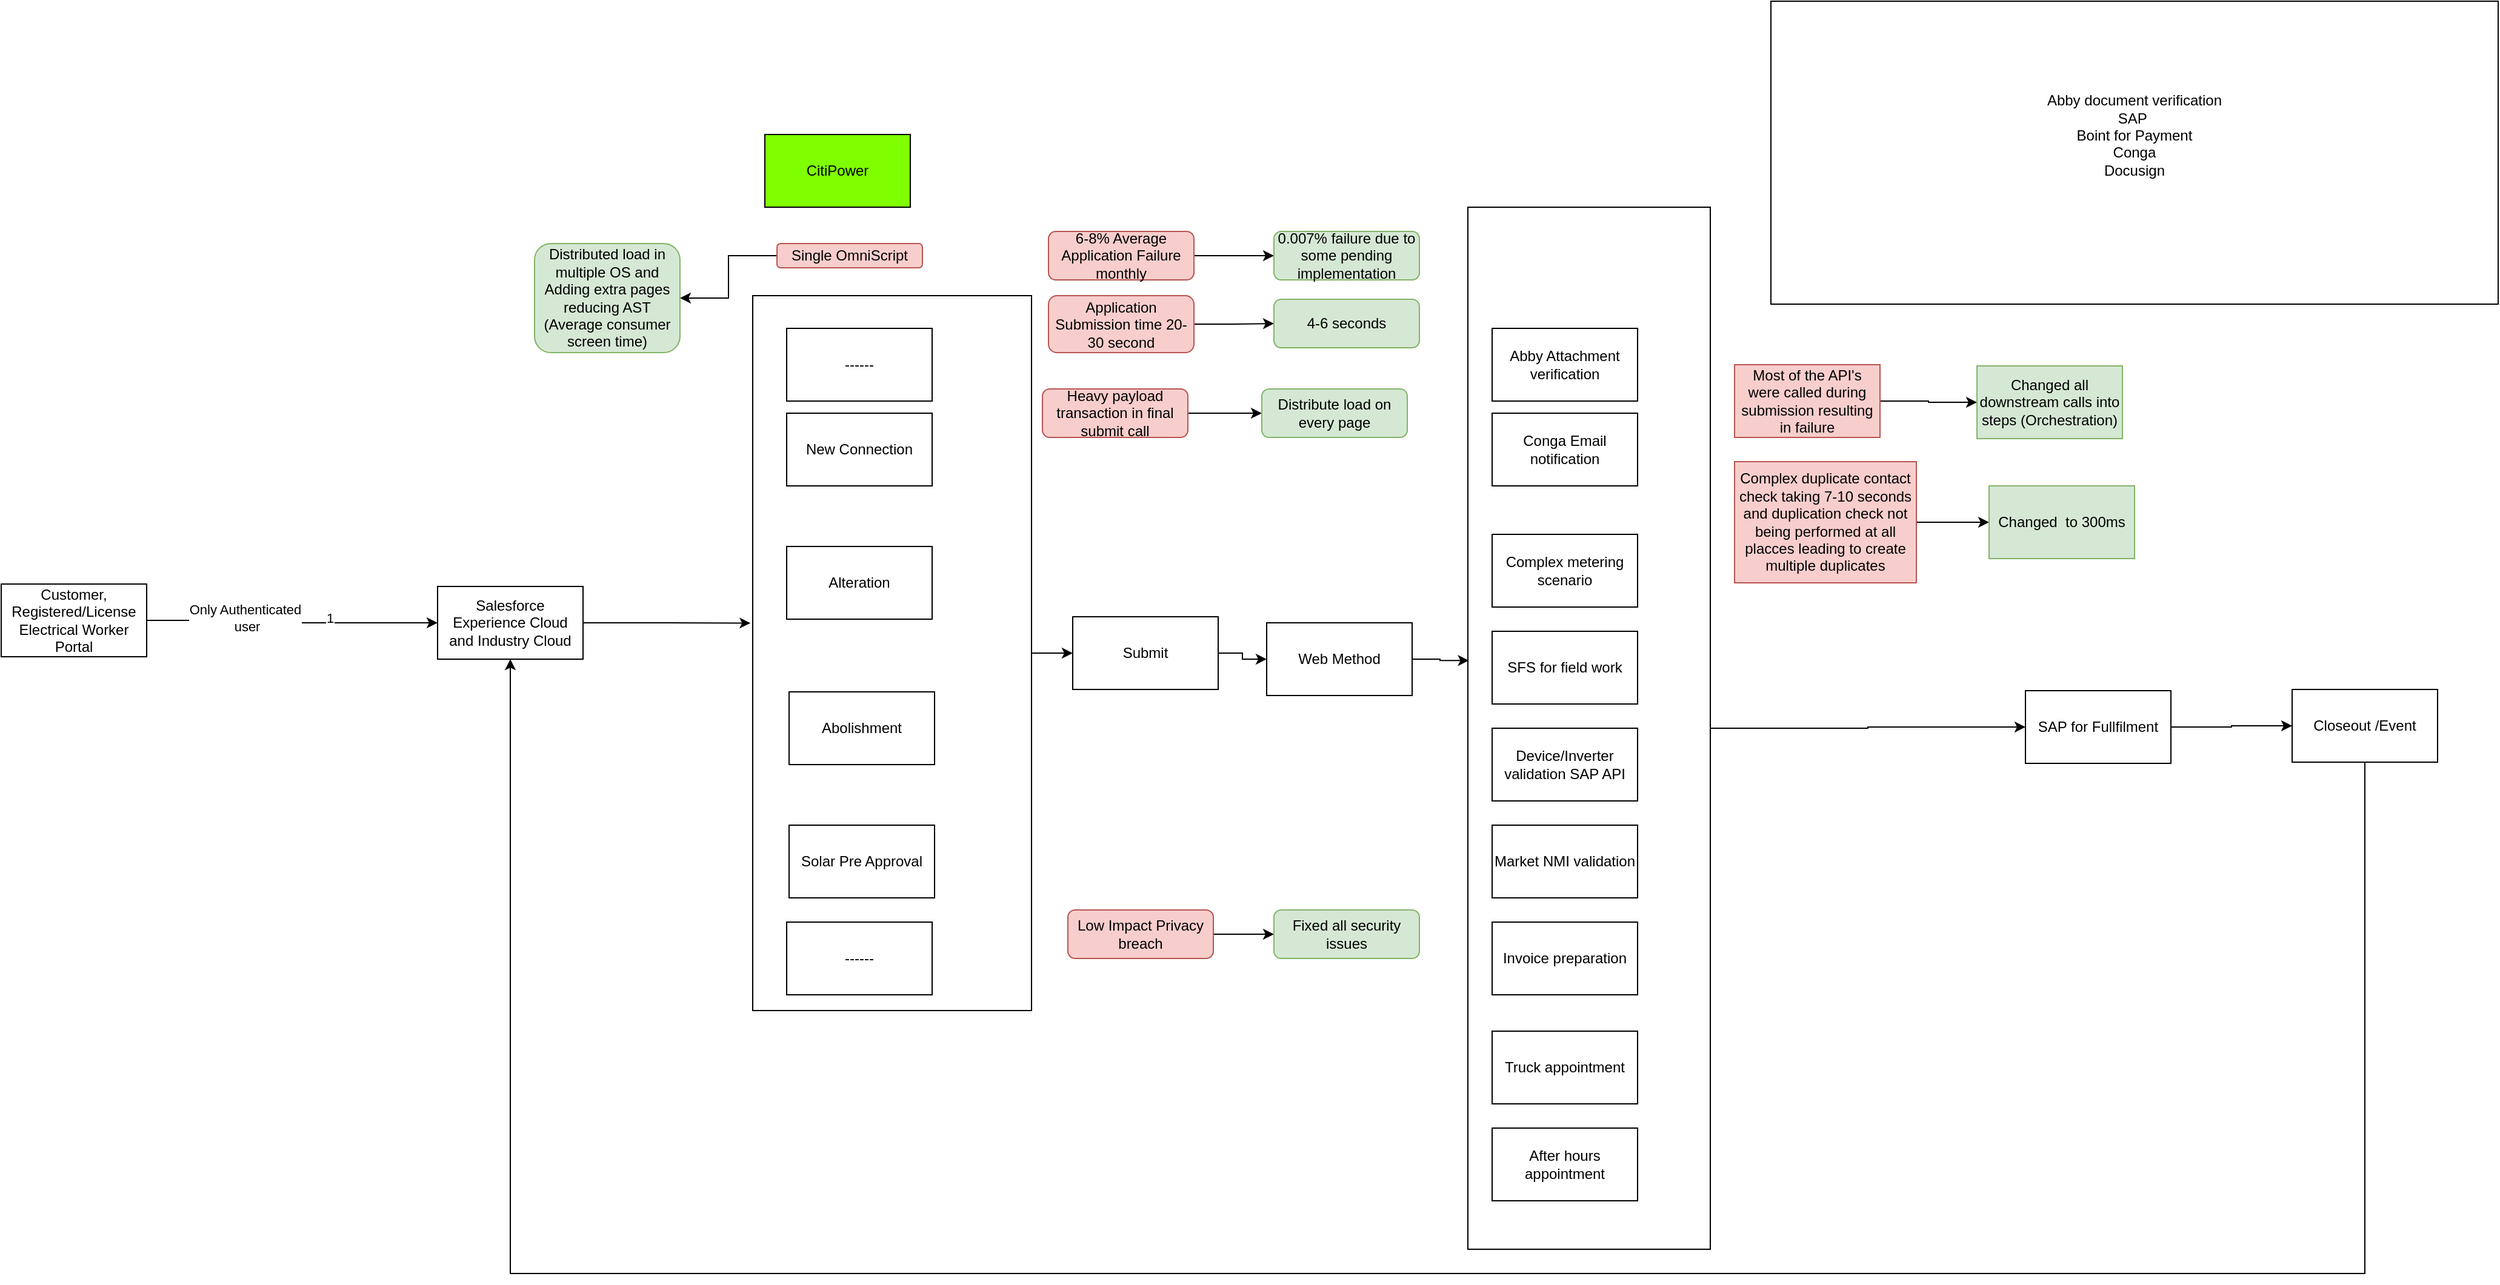 <mxfile version="26.0.10">
  <diagram name="Page-1" id="ainewDnuy-ewS5lKNhwG">
    <mxGraphModel dx="1426" dy="1881" grid="1" gridSize="10" guides="1" tooltips="1" connect="1" arrows="1" fold="1" page="1" pageScale="1" pageWidth="850" pageHeight="1100" math="0" shadow="0">
      <root>
        <mxCell id="0" />
        <mxCell id="1" parent="0" />
        <mxCell id="xhRaF_tMoTgy2h4PzyXJ-1" value="" style="edgeStyle=orthogonalEdgeStyle;rounded=0;orthogonalLoop=1;jettySize=auto;html=1;" parent="1" source="xhRaF_tMoTgy2h4PzyXJ-4" target="xhRaF_tMoTgy2h4PzyXJ-13" edge="1">
          <mxGeometry relative="1" as="geometry" />
        </mxCell>
        <mxCell id="xhRaF_tMoTgy2h4PzyXJ-2" value="Only Authenticated&lt;div&gt;&amp;nbsp;user&lt;/div&gt;" style="edgeLabel;html=1;align=center;verticalAlign=middle;resizable=0;points=[];" parent="xhRaF_tMoTgy2h4PzyXJ-1" vertex="1" connectable="0">
          <mxGeometry x="-0.109" y="2" relative="1" as="geometry">
            <mxPoint x="-27" as="offset" />
          </mxGeometry>
        </mxCell>
        <mxCell id="xhRaF_tMoTgy2h4PzyXJ-3" value="1" style="edgeLabel;html=1;align=center;verticalAlign=middle;resizable=0;points=[];" parent="xhRaF_tMoTgy2h4PzyXJ-1" vertex="1" connectable="0">
          <mxGeometry x="0.264" y="4" relative="1" as="geometry">
            <mxPoint as="offset" />
          </mxGeometry>
        </mxCell>
        <mxCell id="xhRaF_tMoTgy2h4PzyXJ-4" value="Customer, Registered/License Electrical Worker Portal" style="rounded=0;whiteSpace=wrap;html=1;" parent="1" vertex="1">
          <mxGeometry x="30" y="101" width="120" height="60" as="geometry" />
        </mxCell>
        <mxCell id="xhRaF_tMoTgy2h4PzyXJ-13" value="Salesforce Experience Cloud and Industry Cloud" style="rounded=0;whiteSpace=wrap;html=1;" parent="1" vertex="1">
          <mxGeometry x="390" y="103" width="120" height="60" as="geometry" />
        </mxCell>
        <mxCell id="xhRaF_tMoTgy2h4PzyXJ-50" value="Web Method" style="rounded=0;whiteSpace=wrap;html=1;" parent="1" vertex="1">
          <mxGeometry x="1074" y="133" width="120" height="60" as="geometry" />
        </mxCell>
        <mxCell id="xhRaF_tMoTgy2h4PzyXJ-51" value="CitiPower" style="rounded=0;whiteSpace=wrap;html=1;fillColor=light-dark(#80FF00,var(--ge-dark-color, #121212));" parent="1" vertex="1">
          <mxGeometry x="660" y="-270" width="120" height="60" as="geometry" />
        </mxCell>
        <mxCell id="xhRaF_tMoTgy2h4PzyXJ-52" value="Abby document verification&lt;div&gt;SAP&amp;nbsp;&lt;/div&gt;&lt;div&gt;Boint for Payment&lt;/div&gt;&lt;div&gt;Conga&lt;/div&gt;&lt;div&gt;Docusign&lt;/div&gt;&lt;div&gt;&lt;br&gt;&lt;/div&gt;&lt;div&gt;&lt;br&gt;&lt;/div&gt;" style="rounded=0;whiteSpace=wrap;html=1;" parent="1" vertex="1">
          <mxGeometry x="1490" y="-380" width="600" height="250" as="geometry" />
        </mxCell>
        <mxCell id="xhRaF_tMoTgy2h4PzyXJ-54" value="Solar Pre Approval" style="rounded=0;whiteSpace=wrap;html=1;" parent="1" vertex="1">
          <mxGeometry x="680" y="300" width="120" height="60" as="geometry" />
        </mxCell>
        <mxCell id="xhRaF_tMoTgy2h4PzyXJ-55" value="Abolishment" style="rounded=0;whiteSpace=wrap;html=1;" parent="1" vertex="1">
          <mxGeometry x="680" y="190" width="120" height="60" as="geometry" />
        </mxCell>
        <mxCell id="xhRaF_tMoTgy2h4PzyXJ-56" value="Alteration" style="rounded=0;whiteSpace=wrap;html=1;" parent="1" vertex="1">
          <mxGeometry x="678" y="70" width="120" height="60" as="geometry" />
        </mxCell>
        <mxCell id="xhRaF_tMoTgy2h4PzyXJ-57" value="New Connection" style="rounded=0;whiteSpace=wrap;html=1;" parent="1" vertex="1">
          <mxGeometry x="678" y="-40" width="120" height="60" as="geometry" />
        </mxCell>
        <mxCell id="xhRaF_tMoTgy2h4PzyXJ-69" value="" style="edgeStyle=orthogonalEdgeStyle;rounded=0;orthogonalLoop=1;jettySize=auto;html=1;" parent="1" source="xhRaF_tMoTgy2h4PzyXJ-58" target="xhRaF_tMoTgy2h4PzyXJ-68" edge="1">
          <mxGeometry relative="1" as="geometry" />
        </mxCell>
        <mxCell id="xhRaF_tMoTgy2h4PzyXJ-58" value="" style="rounded=0;whiteSpace=wrap;html=1;gradientColor=none;fillColor=none;" parent="1" vertex="1">
          <mxGeometry x="650" y="-137" width="230" height="590" as="geometry" />
        </mxCell>
        <mxCell id="xhRaF_tMoTgy2h4PzyXJ-75" style="edgeStyle=orthogonalEdgeStyle;rounded=0;orthogonalLoop=1;jettySize=auto;html=1;exitX=0;exitY=0.5;exitDx=0;exitDy=0;entryX=1;entryY=0.5;entryDx=0;entryDy=0;" parent="1" source="xhRaF_tMoTgy2h4PzyXJ-60" target="xhRaF_tMoTgy2h4PzyXJ-74" edge="1">
          <mxGeometry relative="1" as="geometry" />
        </mxCell>
        <mxCell id="xhRaF_tMoTgy2h4PzyXJ-60" value="Single OmniScript" style="rounded=1;whiteSpace=wrap;html=1;fillColor=#f8cecc;strokeColor=#b85450;" parent="1" vertex="1">
          <mxGeometry x="670" y="-180" width="120" height="20" as="geometry" />
        </mxCell>
        <mxCell id="xhRaF_tMoTgy2h4PzyXJ-61" style="edgeStyle=orthogonalEdgeStyle;rounded=0;orthogonalLoop=1;jettySize=auto;html=1;exitX=1;exitY=0.5;exitDx=0;exitDy=0;entryX=-0.008;entryY=0.458;entryDx=0;entryDy=0;entryPerimeter=0;" parent="1" source="xhRaF_tMoTgy2h4PzyXJ-13" target="xhRaF_tMoTgy2h4PzyXJ-58" edge="1">
          <mxGeometry relative="1" as="geometry" />
        </mxCell>
        <mxCell id="xhRaF_tMoTgy2h4PzyXJ-62" value="------" style="rounded=0;whiteSpace=wrap;html=1;" parent="1" vertex="1">
          <mxGeometry x="678" y="-110" width="120" height="60" as="geometry" />
        </mxCell>
        <mxCell id="xhRaF_tMoTgy2h4PzyXJ-63" value="------" style="rounded=0;whiteSpace=wrap;html=1;" parent="1" vertex="1">
          <mxGeometry x="678" y="380" width="120" height="60" as="geometry" />
        </mxCell>
        <mxCell id="xhRaF_tMoTgy2h4PzyXJ-81" value="" style="edgeStyle=orthogonalEdgeStyle;rounded=0;orthogonalLoop=1;jettySize=auto;html=1;" parent="1" source="xhRaF_tMoTgy2h4PzyXJ-65" target="xhRaF_tMoTgy2h4PzyXJ-76" edge="1">
          <mxGeometry relative="1" as="geometry" />
        </mxCell>
        <mxCell id="xhRaF_tMoTgy2h4PzyXJ-65" value="6-8% Average Application Failure monthly" style="rounded=1;whiteSpace=wrap;html=1;fillColor=#f8cecc;strokeColor=#b85450;" parent="1" vertex="1">
          <mxGeometry x="894" y="-190" width="120" height="40" as="geometry" />
        </mxCell>
        <mxCell id="xhRaF_tMoTgy2h4PzyXJ-80" style="edgeStyle=orthogonalEdgeStyle;rounded=0;orthogonalLoop=1;jettySize=auto;html=1;exitX=1;exitY=0.5;exitDx=0;exitDy=0;" parent="1" source="xhRaF_tMoTgy2h4PzyXJ-66" target="xhRaF_tMoTgy2h4PzyXJ-77" edge="1">
          <mxGeometry relative="1" as="geometry" />
        </mxCell>
        <mxCell id="xhRaF_tMoTgy2h4PzyXJ-66" value="Application Submission time 20-30 second" style="rounded=1;whiteSpace=wrap;html=1;fillColor=#f8cecc;strokeColor=#b85450;" parent="1" vertex="1">
          <mxGeometry x="894" y="-137" width="120" height="47" as="geometry" />
        </mxCell>
        <mxCell id="xhRaF_tMoTgy2h4PzyXJ-79" value="" style="edgeStyle=orthogonalEdgeStyle;rounded=0;orthogonalLoop=1;jettySize=auto;html=1;" parent="1" source="xhRaF_tMoTgy2h4PzyXJ-67" target="xhRaF_tMoTgy2h4PzyXJ-78" edge="1">
          <mxGeometry relative="1" as="geometry" />
        </mxCell>
        <mxCell id="xhRaF_tMoTgy2h4PzyXJ-67" value="Heavy payload transaction in final submit call" style="rounded=1;whiteSpace=wrap;html=1;fillColor=#f8cecc;strokeColor=#b85450;" parent="1" vertex="1">
          <mxGeometry x="889" y="-60" width="120" height="40" as="geometry" />
        </mxCell>
        <mxCell id="xhRaF_tMoTgy2h4PzyXJ-94" style="edgeStyle=orthogonalEdgeStyle;rounded=0;orthogonalLoop=1;jettySize=auto;html=1;exitX=1;exitY=0.5;exitDx=0;exitDy=0;entryX=0;entryY=0.5;entryDx=0;entryDy=0;" parent="1" source="xhRaF_tMoTgy2h4PzyXJ-68" target="xhRaF_tMoTgy2h4PzyXJ-50" edge="1">
          <mxGeometry relative="1" as="geometry" />
        </mxCell>
        <mxCell id="xhRaF_tMoTgy2h4PzyXJ-68" value="Submit" style="rounded=0;whiteSpace=wrap;html=1;" parent="1" vertex="1">
          <mxGeometry x="914" y="128" width="120" height="60" as="geometry" />
        </mxCell>
        <mxCell id="xhRaF_tMoTgy2h4PzyXJ-70" value="Abby Attachment verification" style="rounded=0;whiteSpace=wrap;html=1;" parent="1" vertex="1">
          <mxGeometry x="1260" y="-110" width="120" height="60" as="geometry" />
        </mxCell>
        <mxCell id="xhRaF_tMoTgy2h4PzyXJ-71" value="Conga Email notification" style="rounded=0;whiteSpace=wrap;html=1;" parent="1" vertex="1">
          <mxGeometry x="1260" y="-40" width="120" height="60" as="geometry" />
        </mxCell>
        <mxCell id="xhRaF_tMoTgy2h4PzyXJ-92" value="" style="edgeStyle=orthogonalEdgeStyle;rounded=0;orthogonalLoop=1;jettySize=auto;html=1;entryX=0;entryY=0.5;entryDx=0;entryDy=0;" parent="1" source="xhRaF_tMoTgy2h4PzyXJ-72" target="xhRaF_tMoTgy2h4PzyXJ-88" edge="1">
          <mxGeometry relative="1" as="geometry" />
        </mxCell>
        <mxCell id="xhRaF_tMoTgy2h4PzyXJ-72" value="SAP for Fullfilment" style="rounded=0;whiteSpace=wrap;html=1;" parent="1" vertex="1">
          <mxGeometry x="1700" y="189" width="120" height="60" as="geometry" />
        </mxCell>
        <mxCell id="xhRaF_tMoTgy2h4PzyXJ-73" value="SFS for field work" style="rounded=0;whiteSpace=wrap;html=1;" parent="1" vertex="1">
          <mxGeometry x="1260" y="140" width="120" height="60" as="geometry" />
        </mxCell>
        <mxCell id="xhRaF_tMoTgy2h4PzyXJ-74" value="Distributed load in multiple OS and Adding extra pages reducing AST (Average consumer screen time)" style="rounded=1;whiteSpace=wrap;html=1;fillColor=#d5e8d4;strokeColor=#82b366;" parent="1" vertex="1">
          <mxGeometry x="470" y="-180" width="120" height="90" as="geometry" />
        </mxCell>
        <mxCell id="xhRaF_tMoTgy2h4PzyXJ-76" value="0.007% failure due to some pending implementation" style="rounded=1;whiteSpace=wrap;html=1;fillColor=#d5e8d4;strokeColor=#82b366;" parent="1" vertex="1">
          <mxGeometry x="1080" y="-190" width="120" height="40" as="geometry" />
        </mxCell>
        <mxCell id="xhRaF_tMoTgy2h4PzyXJ-77" value="4-6 seconds" style="rounded=1;whiteSpace=wrap;html=1;fillColor=#d5e8d4;strokeColor=#82b366;" parent="1" vertex="1">
          <mxGeometry x="1080" y="-134" width="120" height="40" as="geometry" />
        </mxCell>
        <mxCell id="xhRaF_tMoTgy2h4PzyXJ-78" value="Distribute load on every page" style="rounded=1;whiteSpace=wrap;html=1;fillColor=#d5e8d4;strokeColor=#82b366;" parent="1" vertex="1">
          <mxGeometry x="1070" y="-60" width="120" height="40" as="geometry" />
        </mxCell>
        <mxCell id="xhRaF_tMoTgy2h4PzyXJ-82" value="Device/Inverter validation SAP API" style="rounded=0;whiteSpace=wrap;html=1;" parent="1" vertex="1">
          <mxGeometry x="1260" y="220" width="120" height="60" as="geometry" />
        </mxCell>
        <mxCell id="xhRaF_tMoTgy2h4PzyXJ-83" value="Market NMI validation" style="rounded=0;whiteSpace=wrap;html=1;" parent="1" vertex="1">
          <mxGeometry x="1260" y="300" width="120" height="60" as="geometry" />
        </mxCell>
        <mxCell id="xhRaF_tMoTgy2h4PzyXJ-84" value="Invoice preparation" style="rounded=0;whiteSpace=wrap;html=1;" parent="1" vertex="1">
          <mxGeometry x="1260" y="380" width="120" height="60" as="geometry" />
        </mxCell>
        <mxCell id="xhRaF_tMoTgy2h4PzyXJ-85" value="Truck appointment" style="rounded=0;whiteSpace=wrap;html=1;" parent="1" vertex="1">
          <mxGeometry x="1260" y="470" width="120" height="60" as="geometry" />
        </mxCell>
        <mxCell id="xhRaF_tMoTgy2h4PzyXJ-86" value="After hours appointment" style="rounded=0;whiteSpace=wrap;html=1;" parent="1" vertex="1">
          <mxGeometry x="1260" y="550" width="120" height="60" as="geometry" />
        </mxCell>
        <mxCell id="xhRaF_tMoTgy2h4PzyXJ-87" value="Complex metering scenario" style="rounded=0;whiteSpace=wrap;html=1;" parent="1" vertex="1">
          <mxGeometry x="1260" y="60" width="120" height="60" as="geometry" />
        </mxCell>
        <mxCell id="xhRaF_tMoTgy2h4PzyXJ-93" style="edgeStyle=orthogonalEdgeStyle;rounded=0;orthogonalLoop=1;jettySize=auto;html=1;exitX=0.5;exitY=1;exitDx=0;exitDy=0;" parent="1" source="xhRaF_tMoTgy2h4PzyXJ-88" target="xhRaF_tMoTgy2h4PzyXJ-13" edge="1">
          <mxGeometry relative="1" as="geometry">
            <Array as="points">
              <mxPoint x="1980" y="670" />
              <mxPoint x="450" y="670" />
            </Array>
          </mxGeometry>
        </mxCell>
        <mxCell id="xhRaF_tMoTgy2h4PzyXJ-88" value="Closeout /Event" style="rounded=0;whiteSpace=wrap;html=1;" parent="1" vertex="1">
          <mxGeometry x="1920" y="188" width="120" height="60" as="geometry" />
        </mxCell>
        <mxCell id="xhRaF_tMoTgy2h4PzyXJ-91" style="edgeStyle=orthogonalEdgeStyle;rounded=0;orthogonalLoop=1;jettySize=auto;html=1;exitX=1;exitY=0.5;exitDx=0;exitDy=0;entryX=0;entryY=0.5;entryDx=0;entryDy=0;" parent="1" source="xhRaF_tMoTgy2h4PzyXJ-89" target="xhRaF_tMoTgy2h4PzyXJ-72" edge="1">
          <mxGeometry relative="1" as="geometry">
            <mxPoint x="1690.0" y="100" as="targetPoint" />
          </mxGeometry>
        </mxCell>
        <mxCell id="xhRaF_tMoTgy2h4PzyXJ-89" value="" style="rounded=0;whiteSpace=wrap;html=1;fillColor=none;" parent="1" vertex="1">
          <mxGeometry x="1240" y="-210" width="200" height="860" as="geometry" />
        </mxCell>
        <mxCell id="xhRaF_tMoTgy2h4PzyXJ-95" style="edgeStyle=orthogonalEdgeStyle;rounded=0;orthogonalLoop=1;jettySize=auto;html=1;exitX=1;exitY=0.5;exitDx=0;exitDy=0;entryX=0.004;entryY=0.435;entryDx=0;entryDy=0;entryPerimeter=0;" parent="1" source="xhRaF_tMoTgy2h4PzyXJ-50" target="xhRaF_tMoTgy2h4PzyXJ-89" edge="1">
          <mxGeometry relative="1" as="geometry" />
        </mxCell>
        <mxCell id="xhRaF_tMoTgy2h4PzyXJ-101" style="edgeStyle=orthogonalEdgeStyle;rounded=0;orthogonalLoop=1;jettySize=auto;html=1;exitX=1;exitY=0.5;exitDx=0;exitDy=0;entryX=0;entryY=0.5;entryDx=0;entryDy=0;" parent="1" source="xhRaF_tMoTgy2h4PzyXJ-96" target="xhRaF_tMoTgy2h4PzyXJ-100" edge="1">
          <mxGeometry relative="1" as="geometry" />
        </mxCell>
        <mxCell id="xhRaF_tMoTgy2h4PzyXJ-96" value="Most of the API&#39;s were called during submission resulting in failure" style="rounded=0;whiteSpace=wrap;html=1;fillColor=#f8cecc;strokeColor=#b85450;" parent="1" vertex="1">
          <mxGeometry x="1460" y="-80" width="120" height="60" as="geometry" />
        </mxCell>
        <mxCell id="xhRaF_tMoTgy2h4PzyXJ-99" style="edgeStyle=orthogonalEdgeStyle;rounded=0;orthogonalLoop=1;jettySize=auto;html=1;exitX=1;exitY=0.5;exitDx=0;exitDy=0;entryX=0;entryY=0.5;entryDx=0;entryDy=0;" parent="1" source="xhRaF_tMoTgy2h4PzyXJ-97" target="xhRaF_tMoTgy2h4PzyXJ-98" edge="1">
          <mxGeometry relative="1" as="geometry" />
        </mxCell>
        <mxCell id="xhRaF_tMoTgy2h4PzyXJ-97" value="Low Impact Privacy breach" style="rounded=1;whiteSpace=wrap;html=1;fillColor=#f8cecc;strokeColor=#b85450;" parent="1" vertex="1">
          <mxGeometry x="910" y="370" width="120" height="40" as="geometry" />
        </mxCell>
        <mxCell id="xhRaF_tMoTgy2h4PzyXJ-98" value="Fixed all security issues" style="rounded=1;whiteSpace=wrap;html=1;fillColor=#d5e8d4;strokeColor=#82b366;" parent="1" vertex="1">
          <mxGeometry x="1080" y="370" width="120" height="40" as="geometry" />
        </mxCell>
        <mxCell id="xhRaF_tMoTgy2h4PzyXJ-100" value="Changed all downstream calls into steps (Orchestration)" style="rounded=0;whiteSpace=wrap;html=1;fillColor=#d5e8d4;strokeColor=#82b366;" parent="1" vertex="1">
          <mxGeometry x="1660" y="-79" width="120" height="60" as="geometry" />
        </mxCell>
        <mxCell id="xhRaF_tMoTgy2h4PzyXJ-104" style="edgeStyle=orthogonalEdgeStyle;rounded=0;orthogonalLoop=1;jettySize=auto;html=1;exitX=1;exitY=0.5;exitDx=0;exitDy=0;" parent="1" source="xhRaF_tMoTgy2h4PzyXJ-102" target="xhRaF_tMoTgy2h4PzyXJ-103" edge="1">
          <mxGeometry relative="1" as="geometry" />
        </mxCell>
        <mxCell id="xhRaF_tMoTgy2h4PzyXJ-102" value="Complex duplicate contact check taking 7-10 seconds and duplication check not being performed at all placces leading to create multiple duplicates" style="rounded=0;whiteSpace=wrap;html=1;fillColor=#f8cecc;strokeColor=#b85450;" parent="1" vertex="1">
          <mxGeometry x="1460" width="150" height="100" as="geometry" />
        </mxCell>
        <mxCell id="xhRaF_tMoTgy2h4PzyXJ-103" value="Changed&amp;nbsp; to 300ms" style="rounded=0;whiteSpace=wrap;html=1;fillColor=#d5e8d4;strokeColor=#82b366;" parent="1" vertex="1">
          <mxGeometry x="1670" y="20" width="120" height="60" as="geometry" />
        </mxCell>
      </root>
    </mxGraphModel>
  </diagram>
</mxfile>
